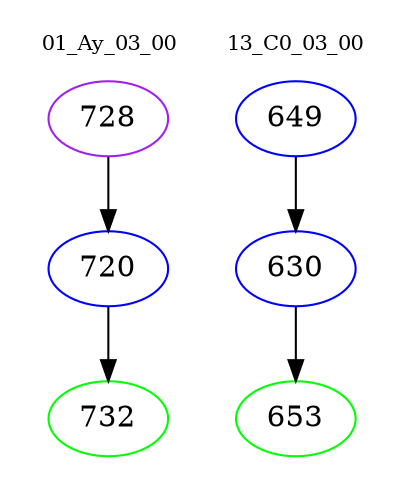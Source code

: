 digraph{
subgraph cluster_0 {
color = white
label = "01_Ay_03_00";
fontsize=10;
T0_728 [label="728", color="purple"]
T0_728 -> T0_720 [color="black"]
T0_720 [label="720", color="blue"]
T0_720 -> T0_732 [color="black"]
T0_732 [label="732", color="green"]
}
subgraph cluster_1 {
color = white
label = "13_C0_03_00";
fontsize=10;
T1_649 [label="649", color="blue"]
T1_649 -> T1_630 [color="black"]
T1_630 [label="630", color="blue"]
T1_630 -> T1_653 [color="black"]
T1_653 [label="653", color="green"]
}
}
